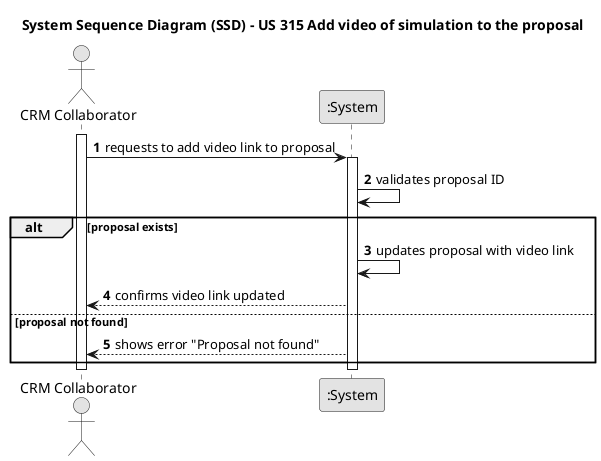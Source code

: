@startuml
skinparam monochrome true
skinparam packageStyle rectangle
skinparam shadowing false

title System Sequence Diagram (SSD) - US 315 Add video of simulation to the proposal

autonumber

actor "CRM Collaborator" as CRM
participant ":System" as System

activate CRM

    CRM -> System : requests to add video link to proposal
    activate System
        System -> System : validates proposal ID
        alt proposal exists
            System -> System : updates proposal with video link
            System --> CRM : confirms video link updated
        else proposal not found
            System --> CRM : shows error "Proposal not found"
        end
    deactivate System

deactivate CRM
@enduml